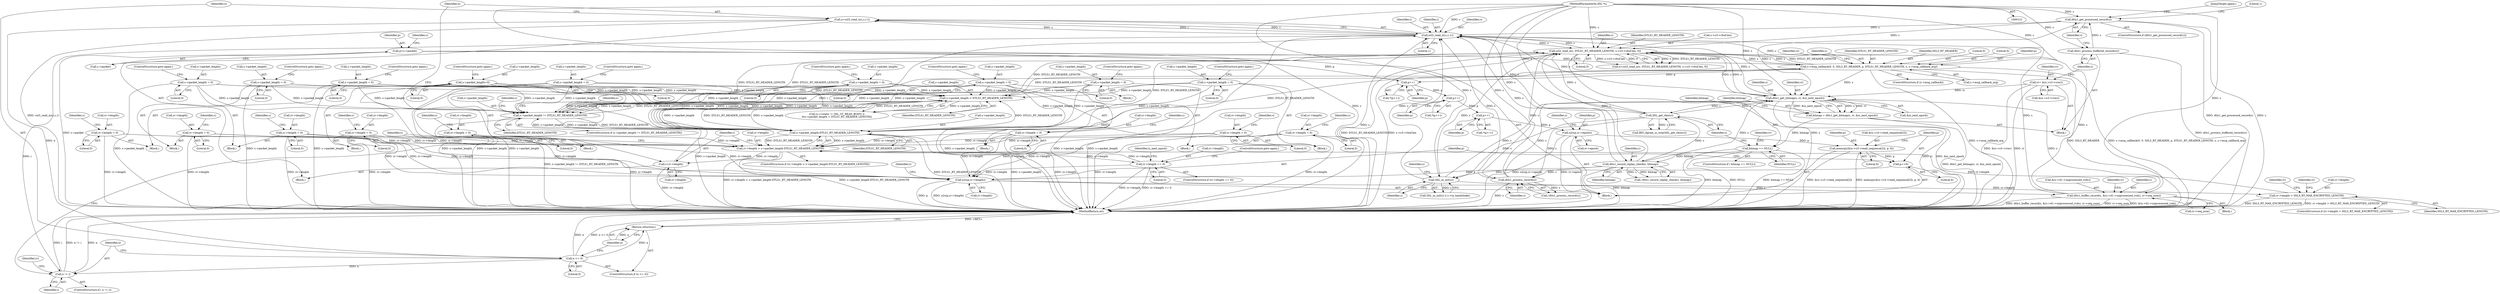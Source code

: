 digraph "0_openssl_feba02f3919495e1b960c33ba849e10e77d0785d@API" {
"1000359" [label="(Call,n=ssl3_read_n(s,i,i,1))"];
"1000361" [label="(Call,ssl3_read_n(s,i,i,1))"];
"1000221" [label="(Call,s->msg_callback(0, 0, SSL3_RT_HEADER, p, DTLS1_RT_HEADER_LENGTH, s, s->msg_callback_arg))"];
"1000212" [label="(Call,p=s->packet)"];
"1000195" [label="(Call,s->packet_length != DTLS1_RT_HEADER_LENGTH)"];
"1000382" [label="(Call,s->packet_length = 0)"];
"1000410" [label="(Call,s->packet_length = 0)"];
"1000514" [label="(Call,s->packet_length = 0)"];
"1000498" [label="(Call,s->packet_length = 0)"];
"1000169" [label="(Call,s->packet_length < DTLS1_RT_HEADER_LENGTH)"];
"1000319" [label="(Call,s->packet_length = 0)"];
"1000201" [label="(Call,s->packet_length = 0)"];
"1000297" [label="(Call,s->packet_length = 0)"];
"1000348" [label="(Call,s->packet_length-DTLS1_RT_HEADER_LENGTH)"];
"1000451" [label="(Call,s->packet_length=0)"];
"1000337" [label="(Call,s->packet_length = 0)"];
"1000177" [label="(Call,ssl3_read_n(s, DTLS1_RT_HEADER_LENGTH, s->s3->rbuf.len, 0))"];
"1000442" [label="(Call,dtls1_record_replay_check(s, bitmap))"];
"1000419" [label="(Call,SSL_get_rbio(s))"];
"1000395" [label="(Call,dtls1_get_bitmap(s, rr, &is_next_epoch))"];
"1000506" [label="(Call,dtls1_process_record(s))"];
"1000132" [label="(MethodParameterIn,SSL *s)"];
"1000482" [label="(Call,dtls1_buffer_record(s, &(s->d1->unprocessed_rcds), rr->seq_num))"];
"1000470" [label="(Call,SSL_in_init(s))"];
"1000157" [label="(Call,dtls1_get_processed_record(s))"];
"1000154" [label="(Call,dtls1_process_buffered_records(s))"];
"1000146" [label="(Call,rr= &(s->s3->rrec))"];
"1000401" [label="(Call,bitmap == NULL)"];
"1000393" [label="(Call,bitmap = dtls1_get_bitmap(s, rr, &is_next_epoch))"];
"1000354" [label="(Call,i=rr->length)"];
"1000344" [label="(Call,rr->length > s->packet_length-DTLS1_RT_HEADER_LENGTH)"];
"1000332" [label="(Call,rr->length = 0)"];
"1000493" [label="(Call,rr->length = 0)"];
"1000292" [label="(Call,rr->length = 0)"];
"1000446" [label="(Call,rr->length = 0)"];
"1000377" [label="(Call,rr->length = 0)"];
"1000405" [label="(Call,rr->length = 0)"];
"1000458" [label="(Call,rr->length == 0)"];
"1000314" [label="(Call,rr->length = 0)"];
"1000326" [label="(Call,rr->length > SSL3_RT_MAX_ENCRYPTED_LENGTH)"];
"1000274" [label="(Call,n2s(p,rr->length))"];
"1000271" [label="(Call,p+=6)"];
"1000260" [label="(Call,memcpy(&(s->s3->read_sequence[2]), p, 6))"];
"1000255" [label="(Call,n2s(p,rr->epoch))"];
"1000246" [label="(Call,p++)"];
"1000241" [label="(Call,p++)"];
"1000236" [label="(Call,p++)"];
"1000509" [label="(Call,rr->length = 0)"];
"1000367" [label="(Call,n <= 0)"];
"1000370" [label="(Return,return(n);)"];
"1000373" [label="(Call,n != i)"];
"1000292" [label="(Call,rr->length = 0)"];
"1000509" [label="(Call,rr->length = 0)"];
"1000242" [label="(Identifier,p)"];
"1000326" [label="(Call,rr->length > SSL3_RT_MAX_ENCRYPTED_LENGTH)"];
"1000445" [label="(Block,)"];
"1000349" [label="(Call,s->packet_length)"];
"1000315" [label="(Call,rr->length)"];
"1000462" [label="(Literal,0)"];
"1000362" [label="(Identifier,s)"];
"1000314" [label="(Call,rr->length = 0)"];
"1000257" [label="(Call,rr->epoch)"];
"1000273" [label="(Literal,6)"];
"1000522" [label="(MethodReturn,int)"];
"1000212" [label="(Call,p=s->packet)"];
"1000386" [label="(Literal,0)"];
"1000270" [label="(Literal,6)"];
"1000373" [label="(Call,n != i)"];
"1000381" [label="(Literal,0)"];
"1000301" [label="(Literal,0)"];
"1000498" [label="(Call,s->packet_length = 0)"];
"1000213" [label="(Identifier,p)"];
"1000505" [label="(Call,!dtls1_process_record(s))"];
"1000219" [label="(Identifier,s)"];
"1000156" [label="(ControlStructure,if (dtls1_get_processed_record(s)))"];
"1000271" [label="(Call,p+=6)"];
"1000494" [label="(Call,rr->length)"];
"1000390" [label="(Identifier,s)"];
"1000346" [label="(Identifier,rr)"];
"1000404" [label="(Block,)"];
"1000441" [label="(Call,!dtls1_record_replay_check(s, bitmap))"];
"1000146" [label="(Call,rr= &(s->s3->rrec))"];
"1000217" [label="(ControlStructure,if (s->msg_callback))"];
"1000410" [label="(Call,s->packet_length = 0)"];
"1000178" [label="(Identifier,s)"];
"1000402" [label="(Identifier,bitmap)"];
"1000240" [label="(Call,*(p++))"];
"1000344" [label="(Call,rr->length > s->packet_length-DTLS1_RT_HEADER_LENGTH)"];
"1000265" [label="(Identifier,s)"];
"1000470" [label="(Call,SSL_in_init(s))"];
"1000514" [label="(Call,s->packet_length = 0)"];
"1000228" [label="(Call,s->msg_callback_arg)"];
"1000275" [label="(Identifier,p)"];
"1000233" [label="(Identifier,rr)"];
"1000241" [label="(Call,p++)"];
"1000195" [label="(Call,s->packet_length != DTLS1_RT_HEADER_LENGTH)"];
"1000154" [label="(Call,dtls1_process_buffered_records(s))"];
"1000179" [label="(Identifier,DTLS1_RT_HEADER_LENGTH)"];
"1000463" [label="(ControlStructure,goto again;)"];
"1000510" [label="(Call,rr->length)"];
"1000132" [label="(MethodParameterIn,SSL *s)"];
"1000170" [label="(Call,s->packet_length)"];
"1000313" [label="(Block,)"];
"1000447" [label="(Call,rr->length)"];
"1000209" [label="(Identifier,s)"];
"1000356" [label="(Call,rr->length)"];
"1000395" [label="(Call,dtls1_get_bitmap(s, rr, &is_next_epoch))"];
"1000484" [label="(Call,&(s->d1->unprocessed_rcds))"];
"1000379" [label="(Identifier,rr)"];
"1000352" [label="(Identifier,DTLS1_RT_HEADER_LENGTH)"];
"1000236" [label="(Call,p++)"];
"1000456" [label="(ControlStructure,goto again;)"];
"1000227" [label="(Identifier,s)"];
"1000325" [label="(ControlStructure,if (rr->length > SSL3_RT_MAX_ENCRYPTED_LENGTH))"];
"1000503" [label="(ControlStructure,goto again;)"];
"1000321" [label="(Identifier,s)"];
"1000319" [label="(Call,s->packet_length = 0)"];
"1000247" [label="(Identifier,p)"];
"1000495" [label="(Identifier,rr)"];
"1000401" [label="(Call,bitmap == NULL)"];
"1000473" [label="(Identifier,s)"];
"1000334" [label="(Identifier,rr)"];
"1000177" [label="(Call,ssl3_read_n(s, DTLS1_RT_HEADER_LENGTH, s->s3->rbuf.len, 0))"];
"1000367" [label="(Call,n <= 0)"];
"1000446" [label="(Call,rr->length = 0)"];
"1000297" [label="(Call,s->packet_length = 0)"];
"1000291" [label="(Block,)"];
"1000331" [label="(Block,)"];
"1000398" [label="(Call,&is_next_epoch)"];
"1000256" [label="(Identifier,p)"];
"1000483" [label="(Identifier,s)"];
"1000513" [label="(Literal,0)"];
"1000371" [label="(Identifier,n)"];
"1000205" [label="(Literal,0)"];
"1000206" [label="(ControlStructure,goto again;)"];
"1000458" [label="(Call,rr->length == 0)"];
"1000414" [label="(Literal,0)"];
"1000323" [label="(Literal,0)"];
"1000443" [label="(Identifier,s)"];
"1000453" [label="(Identifier,s)"];
"1000161" [label="(JumpTarget,again:)"];
"1000406" [label="(Call,rr->length)"];
"1000457" [label="(ControlStructure,if (rr->length == 0))"];
"1000160" [label="(Literal,1)"];
"1000169" [label="(Call,s->packet_length < DTLS1_RT_HEADER_LENGTH)"];
"1000200" [label="(Block,)"];
"1000452" [label="(Call,s->packet_length)"];
"1000245" [label="(Call,*(p++))"];
"1000375" [label="(Identifier,i)"];
"1000341" [label="(Literal,0)"];
"1000451" [label="(Call,s->packet_length=0)"];
"1000407" [label="(Identifier,rr)"];
"1000400" [label="(ControlStructure,if ( bitmap == NULL))"];
"1000383" [label="(Call,s->packet_length)"];
"1000272" [label="(Identifier,p)"];
"1000365" [label="(Literal,1)"];
"1000226" [label="(Identifier,DTLS1_RT_HEADER_LENGTH)"];
"1000343" [label="(ControlStructure,if (rr->length > s->packet_length-DTLS1_RT_HEADER_LENGTH))"];
"1000260" [label="(Call,memcpy(&(s->s3->read_sequence[2]), p, 6))"];
"1000361" [label="(Call,ssl3_read_n(s,i,i,1))"];
"1000405" [label="(Call,rr->length = 0)"];
"1000378" [label="(Call,rr->length)"];
"1000318" [label="(Literal,0)"];
"1000296" [label="(Literal,0)"];
"1000444" [label="(Identifier,bitmap)"];
"1000348" [label="(Call,s->packet_length-DTLS1_RT_HEADER_LENGTH)"];
"1000482" [label="(Call,dtls1_buffer_record(s, &(s->d1->unprocessed_rcds), rr->seq_num))"];
"1000387" [label="(ControlStructure,goto again;)"];
"1000175" [label="(Call,n=ssl3_read_n(s, DTLS1_RT_HEADER_LENGTH, s->s3->rbuf.len, 0))"];
"1000497" [label="(Literal,0)"];
"1000370" [label="(Return,return(n);)"];
"1000224" [label="(Identifier,SSL3_RT_HEADER)"];
"1000330" [label="(Identifier,SSL3_RT_MAX_ENCRYPTED_LENGTH)"];
"1000490" [label="(Call,rr->seq_num)"];
"1000345" [label="(Call,rr->length)"];
"1000360" [label="(Identifier,n)"];
"1000372" [label="(ControlStructure,if ( n != i))"];
"1000222" [label="(Literal,0)"];
"1000157" [label="(Call,dtls1_get_processed_record(s))"];
"1000155" [label="(Identifier,s)"];
"1000359" [label="(Call,n=ssl3_read_n(s,i,i,1))"];
"1000337" [label="(Call,s->packet_length = 0)"];
"1000465" [label="(Identifier,is_next_epoch)"];
"1000148" [label="(Call,&(s->s3->rrec))"];
"1000147" [label="(Identifier,rr)"];
"1000354" [label="(Call,i=rr->length)"];
"1000320" [label="(Call,s->packet_length)"];
"1000376" [label="(Block,)"];
"1000393" [label="(Call,bitmap = dtls1_get_bitmap(s, rr, &is_next_epoch))"];
"1000299" [label="(Identifier,s)"];
"1000409" [label="(Literal,0)"];
"1000133" [label="(Block,)"];
"1000282" [label="(Identifier,s)"];
"1000269" [label="(Identifier,p)"];
"1000338" [label="(Call,s->packet_length)"];
"1000507" [label="(Identifier,s)"];
"1000368" [label="(Identifier,n)"];
"1000274" [label="(Call,n2s(p,rr->length))"];
"1000174" [label="(Block,)"];
"1000420" [label="(Identifier,s)"];
"1000516" [label="(Identifier,s)"];
"1000276" [label="(Call,rr->length)"];
"1000336" [label="(Literal,0)"];
"1000394" [label="(Identifier,bitmap)"];
"1000158" [label="(Identifier,s)"];
"1000403" [label="(Identifier,NULL)"];
"1000384" [label="(Identifier,s)"];
"1000342" [label="(ControlStructure,goto again;)"];
"1000519" [label="(ControlStructure,goto again;)"];
"1000515" [label="(Call,s->packet_length)"];
"1000324" [label="(ControlStructure,goto again;)"];
"1000364" [label="(Identifier,i)"];
"1000369" [label="(Literal,0)"];
"1000481" [label="(Block,)"];
"1000327" [label="(Call,rr->length)"];
"1000382" [label="(Call,s->packet_length = 0)"];
"1000196" [label="(Call,s->packet_length)"];
"1000355" [label="(Identifier,i)"];
"1000374" [label="(Identifier,n)"];
"1000500" [label="(Identifier,s)"];
"1000221" [label="(Call,s->msg_callback(0, 0, SSL3_RT_HEADER, p, DTLS1_RT_HEADER_LENGTH, s, s->msg_callback_arg))"];
"1000246" [label="(Call,p++)"];
"1000411" [label="(Call,s->packet_length)"];
"1000223" [label="(Literal,0)"];
"1000194" [label="(ControlStructure,if (s->packet_length != DTLS1_RT_HEADER_LENGTH))"];
"1000332" [label="(Call,rr->length = 0)"];
"1000180" [label="(Call,s->s3->rbuf.len)"];
"1000225" [label="(Identifier,p)"];
"1000518" [label="(Literal,0)"];
"1000502" [label="(Literal,0)"];
"1000499" [label="(Call,s->packet_length)"];
"1000466" [label="(Block,)"];
"1000471" [label="(Identifier,s)"];
"1000353" [label="(Block,)"];
"1000418" [label="(Call,BIO_dgram_is_sctp(SSL_get_rbio(s)))"];
"1000214" [label="(Call,s->packet)"];
"1000203" [label="(Identifier,s)"];
"1000298" [label="(Call,s->packet_length)"];
"1000419" [label="(Call,SSL_get_rbio(s))"];
"1000396" [label="(Identifier,s)"];
"1000237" [label="(Identifier,p)"];
"1000508" [label="(Block,)"];
"1000187" [label="(Literal,0)"];
"1000506" [label="(Call,dtls1_process_record(s))"];
"1000377" [label="(Call,rr->length = 0)"];
"1000293" [label="(Call,rr->length)"];
"1000255" [label="(Call,n2s(p,rr->epoch))"];
"1000163" [label="(Call,(s->rstate != SSL_ST_READ_BODY) ||\n\t\t(s->packet_length < DTLS1_RT_HEADER_LENGTH))"];
"1000235" [label="(Call,*(p++))"];
"1000397" [label="(Identifier,rr)"];
"1000202" [label="(Call,s->packet_length)"];
"1000493" [label="(Call,rr->length = 0)"];
"1000201" [label="(Call,s->packet_length = 0)"];
"1000450" [label="(Literal,0)"];
"1000412" [label="(Identifier,s)"];
"1000469" [label="(Call,SSL_in_init(s) || s->in_handshake)"];
"1000455" [label="(Literal,0)"];
"1000173" [label="(Identifier,DTLS1_RT_HEADER_LENGTH)"];
"1000333" [label="(Call,rr->length)"];
"1000261" [label="(Call,&(s->s3->read_sequence[2]))"];
"1000339" [label="(Identifier,s)"];
"1000415" [label="(ControlStructure,goto again;)"];
"1000459" [label="(Call,rr->length)"];
"1000442" [label="(Call,dtls1_record_replay_check(s, bitmap))"];
"1000199" [label="(Identifier,DTLS1_RT_HEADER_LENGTH)"];
"1000363" [label="(Identifier,i)"];
"1000302" [label="(ControlStructure,goto again;)"];
"1000366" [label="(ControlStructure,if (n <= 0))"];
"1000359" -> "1000353"  [label="AST: "];
"1000359" -> "1000361"  [label="CFG: "];
"1000360" -> "1000359"  [label="AST: "];
"1000361" -> "1000359"  [label="AST: "];
"1000368" -> "1000359"  [label="CFG: "];
"1000359" -> "1000522"  [label="DDG: ssl3_read_n(s,i,i,1)"];
"1000361" -> "1000359"  [label="DDG: s"];
"1000361" -> "1000359"  [label="DDG: i"];
"1000361" -> "1000359"  [label="DDG: 1"];
"1000359" -> "1000367"  [label="DDG: n"];
"1000361" -> "1000365"  [label="CFG: "];
"1000362" -> "1000361"  [label="AST: "];
"1000363" -> "1000361"  [label="AST: "];
"1000364" -> "1000361"  [label="AST: "];
"1000365" -> "1000361"  [label="AST: "];
"1000361" -> "1000522"  [label="DDG: i"];
"1000361" -> "1000522"  [label="DDG: s"];
"1000361" -> "1000177"  [label="DDG: s"];
"1000221" -> "1000361"  [label="DDG: s"];
"1000442" -> "1000361"  [label="DDG: s"];
"1000506" -> "1000361"  [label="DDG: s"];
"1000482" -> "1000361"  [label="DDG: s"];
"1000470" -> "1000361"  [label="DDG: s"];
"1000395" -> "1000361"  [label="DDG: s"];
"1000177" -> "1000361"  [label="DDG: s"];
"1000419" -> "1000361"  [label="DDG: s"];
"1000157" -> "1000361"  [label="DDG: s"];
"1000132" -> "1000361"  [label="DDG: s"];
"1000354" -> "1000361"  [label="DDG: i"];
"1000361" -> "1000373"  [label="DDG: i"];
"1000361" -> "1000395"  [label="DDG: s"];
"1000221" -> "1000217"  [label="AST: "];
"1000221" -> "1000228"  [label="CFG: "];
"1000222" -> "1000221"  [label="AST: "];
"1000223" -> "1000221"  [label="AST: "];
"1000224" -> "1000221"  [label="AST: "];
"1000225" -> "1000221"  [label="AST: "];
"1000226" -> "1000221"  [label="AST: "];
"1000227" -> "1000221"  [label="AST: "];
"1000228" -> "1000221"  [label="AST: "];
"1000233" -> "1000221"  [label="CFG: "];
"1000221" -> "1000522"  [label="DDG: s->msg_callback(0, 0, SSL3_RT_HEADER, p, DTLS1_RT_HEADER_LENGTH, s, s->msg_callback_arg)"];
"1000221" -> "1000522"  [label="DDG: s->msg_callback_arg"];
"1000221" -> "1000522"  [label="DDG: SSL3_RT_HEADER"];
"1000221" -> "1000169"  [label="DDG: DTLS1_RT_HEADER_LENGTH"];
"1000221" -> "1000177"  [label="DDG: s"];
"1000221" -> "1000177"  [label="DDG: DTLS1_RT_HEADER_LENGTH"];
"1000212" -> "1000221"  [label="DDG: p"];
"1000195" -> "1000221"  [label="DDG: DTLS1_RT_HEADER_LENGTH"];
"1000177" -> "1000221"  [label="DDG: s"];
"1000132" -> "1000221"  [label="DDG: s"];
"1000221" -> "1000236"  [label="DDG: p"];
"1000221" -> "1000348"  [label="DDG: DTLS1_RT_HEADER_LENGTH"];
"1000221" -> "1000395"  [label="DDG: s"];
"1000212" -> "1000174"  [label="AST: "];
"1000212" -> "1000214"  [label="CFG: "];
"1000213" -> "1000212"  [label="AST: "];
"1000214" -> "1000212"  [label="AST: "];
"1000219" -> "1000212"  [label="CFG: "];
"1000212" -> "1000522"  [label="DDG: s->packet"];
"1000212" -> "1000236"  [label="DDG: p"];
"1000195" -> "1000194"  [label="AST: "];
"1000195" -> "1000199"  [label="CFG: "];
"1000196" -> "1000195"  [label="AST: "];
"1000199" -> "1000195"  [label="AST: "];
"1000203" -> "1000195"  [label="CFG: "];
"1000209" -> "1000195"  [label="CFG: "];
"1000195" -> "1000522"  [label="DDG: s->packet_length != DTLS1_RT_HEADER_LENGTH"];
"1000195" -> "1000169"  [label="DDG: DTLS1_RT_HEADER_LENGTH"];
"1000195" -> "1000177"  [label="DDG: DTLS1_RT_HEADER_LENGTH"];
"1000382" -> "1000195"  [label="DDG: s->packet_length"];
"1000410" -> "1000195"  [label="DDG: s->packet_length"];
"1000514" -> "1000195"  [label="DDG: s->packet_length"];
"1000498" -> "1000195"  [label="DDG: s->packet_length"];
"1000169" -> "1000195"  [label="DDG: s->packet_length"];
"1000319" -> "1000195"  [label="DDG: s->packet_length"];
"1000201" -> "1000195"  [label="DDG: s->packet_length"];
"1000297" -> "1000195"  [label="DDG: s->packet_length"];
"1000348" -> "1000195"  [label="DDG: s->packet_length"];
"1000451" -> "1000195"  [label="DDG: s->packet_length"];
"1000337" -> "1000195"  [label="DDG: s->packet_length"];
"1000177" -> "1000195"  [label="DDG: DTLS1_RT_HEADER_LENGTH"];
"1000195" -> "1000348"  [label="DDG: s->packet_length"];
"1000195" -> "1000348"  [label="DDG: DTLS1_RT_HEADER_LENGTH"];
"1000382" -> "1000376"  [label="AST: "];
"1000382" -> "1000386"  [label="CFG: "];
"1000383" -> "1000382"  [label="AST: "];
"1000386" -> "1000382"  [label="AST: "];
"1000387" -> "1000382"  [label="CFG: "];
"1000382" -> "1000522"  [label="DDG: s->packet_length"];
"1000382" -> "1000169"  [label="DDG: s->packet_length"];
"1000382" -> "1000348"  [label="DDG: s->packet_length"];
"1000410" -> "1000404"  [label="AST: "];
"1000410" -> "1000414"  [label="CFG: "];
"1000411" -> "1000410"  [label="AST: "];
"1000414" -> "1000410"  [label="AST: "];
"1000415" -> "1000410"  [label="CFG: "];
"1000410" -> "1000522"  [label="DDG: s->packet_length"];
"1000410" -> "1000169"  [label="DDG: s->packet_length"];
"1000410" -> "1000348"  [label="DDG: s->packet_length"];
"1000514" -> "1000508"  [label="AST: "];
"1000514" -> "1000518"  [label="CFG: "];
"1000515" -> "1000514"  [label="AST: "];
"1000518" -> "1000514"  [label="AST: "];
"1000519" -> "1000514"  [label="CFG: "];
"1000514" -> "1000522"  [label="DDG: s->packet_length"];
"1000514" -> "1000169"  [label="DDG: s->packet_length"];
"1000514" -> "1000348"  [label="DDG: s->packet_length"];
"1000498" -> "1000466"  [label="AST: "];
"1000498" -> "1000502"  [label="CFG: "];
"1000499" -> "1000498"  [label="AST: "];
"1000502" -> "1000498"  [label="AST: "];
"1000503" -> "1000498"  [label="CFG: "];
"1000498" -> "1000522"  [label="DDG: s->packet_length"];
"1000498" -> "1000169"  [label="DDG: s->packet_length"];
"1000498" -> "1000348"  [label="DDG: s->packet_length"];
"1000169" -> "1000163"  [label="AST: "];
"1000169" -> "1000173"  [label="CFG: "];
"1000170" -> "1000169"  [label="AST: "];
"1000173" -> "1000169"  [label="AST: "];
"1000163" -> "1000169"  [label="CFG: "];
"1000169" -> "1000522"  [label="DDG: s->packet_length"];
"1000169" -> "1000163"  [label="DDG: s->packet_length"];
"1000169" -> "1000163"  [label="DDG: DTLS1_RT_HEADER_LENGTH"];
"1000319" -> "1000169"  [label="DDG: s->packet_length"];
"1000201" -> "1000169"  [label="DDG: s->packet_length"];
"1000297" -> "1000169"  [label="DDG: s->packet_length"];
"1000348" -> "1000169"  [label="DDG: s->packet_length"];
"1000348" -> "1000169"  [label="DDG: DTLS1_RT_HEADER_LENGTH"];
"1000451" -> "1000169"  [label="DDG: s->packet_length"];
"1000337" -> "1000169"  [label="DDG: s->packet_length"];
"1000169" -> "1000177"  [label="DDG: DTLS1_RT_HEADER_LENGTH"];
"1000169" -> "1000348"  [label="DDG: s->packet_length"];
"1000169" -> "1000348"  [label="DDG: DTLS1_RT_HEADER_LENGTH"];
"1000319" -> "1000313"  [label="AST: "];
"1000319" -> "1000323"  [label="CFG: "];
"1000320" -> "1000319"  [label="AST: "];
"1000323" -> "1000319"  [label="AST: "];
"1000324" -> "1000319"  [label="CFG: "];
"1000319" -> "1000522"  [label="DDG: s->packet_length"];
"1000319" -> "1000348"  [label="DDG: s->packet_length"];
"1000201" -> "1000200"  [label="AST: "];
"1000201" -> "1000205"  [label="CFG: "];
"1000202" -> "1000201"  [label="AST: "];
"1000205" -> "1000201"  [label="AST: "];
"1000206" -> "1000201"  [label="CFG: "];
"1000201" -> "1000522"  [label="DDG: s->packet_length"];
"1000201" -> "1000348"  [label="DDG: s->packet_length"];
"1000297" -> "1000291"  [label="AST: "];
"1000297" -> "1000301"  [label="CFG: "];
"1000298" -> "1000297"  [label="AST: "];
"1000301" -> "1000297"  [label="AST: "];
"1000302" -> "1000297"  [label="CFG: "];
"1000297" -> "1000522"  [label="DDG: s->packet_length"];
"1000297" -> "1000348"  [label="DDG: s->packet_length"];
"1000348" -> "1000344"  [label="AST: "];
"1000348" -> "1000352"  [label="CFG: "];
"1000349" -> "1000348"  [label="AST: "];
"1000352" -> "1000348"  [label="AST: "];
"1000344" -> "1000348"  [label="CFG: "];
"1000348" -> "1000522"  [label="DDG: s->packet_length"];
"1000348" -> "1000522"  [label="DDG: DTLS1_RT_HEADER_LENGTH"];
"1000348" -> "1000177"  [label="DDG: DTLS1_RT_HEADER_LENGTH"];
"1000348" -> "1000344"  [label="DDG: s->packet_length"];
"1000348" -> "1000344"  [label="DDG: DTLS1_RT_HEADER_LENGTH"];
"1000451" -> "1000348"  [label="DDG: s->packet_length"];
"1000337" -> "1000348"  [label="DDG: s->packet_length"];
"1000451" -> "1000445"  [label="AST: "];
"1000451" -> "1000455"  [label="CFG: "];
"1000452" -> "1000451"  [label="AST: "];
"1000455" -> "1000451"  [label="AST: "];
"1000456" -> "1000451"  [label="CFG: "];
"1000451" -> "1000522"  [label="DDG: s->packet_length"];
"1000337" -> "1000331"  [label="AST: "];
"1000337" -> "1000341"  [label="CFG: "];
"1000338" -> "1000337"  [label="AST: "];
"1000341" -> "1000337"  [label="AST: "];
"1000342" -> "1000337"  [label="CFG: "];
"1000337" -> "1000522"  [label="DDG: s->packet_length"];
"1000177" -> "1000175"  [label="AST: "];
"1000177" -> "1000187"  [label="CFG: "];
"1000178" -> "1000177"  [label="AST: "];
"1000179" -> "1000177"  [label="AST: "];
"1000180" -> "1000177"  [label="AST: "];
"1000187" -> "1000177"  [label="AST: "];
"1000175" -> "1000177"  [label="CFG: "];
"1000177" -> "1000522"  [label="DDG: s"];
"1000177" -> "1000522"  [label="DDG: DTLS1_RT_HEADER_LENGTH"];
"1000177" -> "1000522"  [label="DDG: s->s3->rbuf.len"];
"1000177" -> "1000175"  [label="DDG: s"];
"1000177" -> "1000175"  [label="DDG: DTLS1_RT_HEADER_LENGTH"];
"1000177" -> "1000175"  [label="DDG: s->s3->rbuf.len"];
"1000177" -> "1000175"  [label="DDG: 0"];
"1000442" -> "1000177"  [label="DDG: s"];
"1000506" -> "1000177"  [label="DDG: s"];
"1000482" -> "1000177"  [label="DDG: s"];
"1000470" -> "1000177"  [label="DDG: s"];
"1000395" -> "1000177"  [label="DDG: s"];
"1000419" -> "1000177"  [label="DDG: s"];
"1000157" -> "1000177"  [label="DDG: s"];
"1000132" -> "1000177"  [label="DDG: s"];
"1000177" -> "1000395"  [label="DDG: s"];
"1000442" -> "1000441"  [label="AST: "];
"1000442" -> "1000444"  [label="CFG: "];
"1000443" -> "1000442"  [label="AST: "];
"1000444" -> "1000442"  [label="AST: "];
"1000441" -> "1000442"  [label="CFG: "];
"1000442" -> "1000522"  [label="DDG: bitmap"];
"1000442" -> "1000395"  [label="DDG: s"];
"1000442" -> "1000441"  [label="DDG: s"];
"1000442" -> "1000441"  [label="DDG: bitmap"];
"1000419" -> "1000442"  [label="DDG: s"];
"1000132" -> "1000442"  [label="DDG: s"];
"1000401" -> "1000442"  [label="DDG: bitmap"];
"1000442" -> "1000470"  [label="DDG: s"];
"1000442" -> "1000506"  [label="DDG: s"];
"1000419" -> "1000418"  [label="AST: "];
"1000419" -> "1000420"  [label="CFG: "];
"1000420" -> "1000419"  [label="AST: "];
"1000418" -> "1000419"  [label="CFG: "];
"1000419" -> "1000395"  [label="DDG: s"];
"1000419" -> "1000418"  [label="DDG: s"];
"1000395" -> "1000419"  [label="DDG: s"];
"1000132" -> "1000419"  [label="DDG: s"];
"1000419" -> "1000470"  [label="DDG: s"];
"1000419" -> "1000506"  [label="DDG: s"];
"1000395" -> "1000393"  [label="AST: "];
"1000395" -> "1000398"  [label="CFG: "];
"1000396" -> "1000395"  [label="AST: "];
"1000397" -> "1000395"  [label="AST: "];
"1000398" -> "1000395"  [label="AST: "];
"1000393" -> "1000395"  [label="CFG: "];
"1000395" -> "1000522"  [label="DDG: rr"];
"1000395" -> "1000522"  [label="DDG: &is_next_epoch"];
"1000395" -> "1000393"  [label="DDG: s"];
"1000395" -> "1000393"  [label="DDG: rr"];
"1000395" -> "1000393"  [label="DDG: &is_next_epoch"];
"1000506" -> "1000395"  [label="DDG: s"];
"1000482" -> "1000395"  [label="DDG: s"];
"1000470" -> "1000395"  [label="DDG: s"];
"1000157" -> "1000395"  [label="DDG: s"];
"1000132" -> "1000395"  [label="DDG: s"];
"1000146" -> "1000395"  [label="DDG: rr"];
"1000506" -> "1000505"  [label="AST: "];
"1000506" -> "1000507"  [label="CFG: "];
"1000507" -> "1000506"  [label="AST: "];
"1000505" -> "1000506"  [label="CFG: "];
"1000506" -> "1000522"  [label="DDG: s"];
"1000506" -> "1000505"  [label="DDG: s"];
"1000132" -> "1000506"  [label="DDG: s"];
"1000132" -> "1000131"  [label="AST: "];
"1000132" -> "1000522"  [label="DDG: s"];
"1000132" -> "1000154"  [label="DDG: s"];
"1000132" -> "1000157"  [label="DDG: s"];
"1000132" -> "1000470"  [label="DDG: s"];
"1000132" -> "1000482"  [label="DDG: s"];
"1000482" -> "1000481"  [label="AST: "];
"1000482" -> "1000490"  [label="CFG: "];
"1000483" -> "1000482"  [label="AST: "];
"1000484" -> "1000482"  [label="AST: "];
"1000490" -> "1000482"  [label="AST: "];
"1000495" -> "1000482"  [label="CFG: "];
"1000482" -> "1000522"  [label="DDG: rr->seq_num"];
"1000482" -> "1000522"  [label="DDG: &(s->d1->unprocessed_rcds)"];
"1000482" -> "1000522"  [label="DDG: dtls1_buffer_record(s, &(s->d1->unprocessed_rcds), rr->seq_num)"];
"1000470" -> "1000482"  [label="DDG: s"];
"1000470" -> "1000469"  [label="AST: "];
"1000470" -> "1000471"  [label="CFG: "];
"1000471" -> "1000470"  [label="AST: "];
"1000473" -> "1000470"  [label="CFG: "];
"1000469" -> "1000470"  [label="CFG: "];
"1000470" -> "1000469"  [label="DDG: s"];
"1000157" -> "1000156"  [label="AST: "];
"1000157" -> "1000158"  [label="CFG: "];
"1000158" -> "1000157"  [label="AST: "];
"1000160" -> "1000157"  [label="CFG: "];
"1000161" -> "1000157"  [label="CFG: "];
"1000157" -> "1000522"  [label="DDG: dtls1_get_processed_record(s)"];
"1000157" -> "1000522"  [label="DDG: s"];
"1000154" -> "1000157"  [label="DDG: s"];
"1000154" -> "1000133"  [label="AST: "];
"1000154" -> "1000155"  [label="CFG: "];
"1000155" -> "1000154"  [label="AST: "];
"1000158" -> "1000154"  [label="CFG: "];
"1000154" -> "1000522"  [label="DDG: dtls1_process_buffered_records(s)"];
"1000146" -> "1000133"  [label="AST: "];
"1000146" -> "1000148"  [label="CFG: "];
"1000147" -> "1000146"  [label="AST: "];
"1000148" -> "1000146"  [label="AST: "];
"1000155" -> "1000146"  [label="CFG: "];
"1000146" -> "1000522"  [label="DDG: &(s->s3->rrec)"];
"1000146" -> "1000522"  [label="DDG: rr"];
"1000401" -> "1000400"  [label="AST: "];
"1000401" -> "1000403"  [label="CFG: "];
"1000402" -> "1000401"  [label="AST: "];
"1000403" -> "1000401"  [label="AST: "];
"1000407" -> "1000401"  [label="CFG: "];
"1000420" -> "1000401"  [label="CFG: "];
"1000401" -> "1000522"  [label="DDG: bitmap == NULL"];
"1000401" -> "1000522"  [label="DDG: bitmap"];
"1000401" -> "1000522"  [label="DDG: NULL"];
"1000393" -> "1000401"  [label="DDG: bitmap"];
"1000393" -> "1000133"  [label="AST: "];
"1000394" -> "1000393"  [label="AST: "];
"1000402" -> "1000393"  [label="CFG: "];
"1000393" -> "1000522"  [label="DDG: dtls1_get_bitmap(s, rr, &is_next_epoch)"];
"1000354" -> "1000353"  [label="AST: "];
"1000354" -> "1000356"  [label="CFG: "];
"1000355" -> "1000354"  [label="AST: "];
"1000356" -> "1000354"  [label="AST: "];
"1000360" -> "1000354"  [label="CFG: "];
"1000354" -> "1000522"  [label="DDG: rr->length"];
"1000344" -> "1000354"  [label="DDG: rr->length"];
"1000344" -> "1000343"  [label="AST: "];
"1000345" -> "1000344"  [label="AST: "];
"1000355" -> "1000344"  [label="CFG: "];
"1000390" -> "1000344"  [label="CFG: "];
"1000344" -> "1000522"  [label="DDG: rr->length > s->packet_length-DTLS1_RT_HEADER_LENGTH"];
"1000344" -> "1000522"  [label="DDG: s->packet_length-DTLS1_RT_HEADER_LENGTH"];
"1000332" -> "1000344"  [label="DDG: rr->length"];
"1000493" -> "1000344"  [label="DDG: rr->length"];
"1000292" -> "1000344"  [label="DDG: rr->length"];
"1000446" -> "1000344"  [label="DDG: rr->length"];
"1000377" -> "1000344"  [label="DDG: rr->length"];
"1000405" -> "1000344"  [label="DDG: rr->length"];
"1000458" -> "1000344"  [label="DDG: rr->length"];
"1000314" -> "1000344"  [label="DDG: rr->length"];
"1000326" -> "1000344"  [label="DDG: rr->length"];
"1000509" -> "1000344"  [label="DDG: rr->length"];
"1000344" -> "1000458"  [label="DDG: rr->length"];
"1000332" -> "1000331"  [label="AST: "];
"1000332" -> "1000336"  [label="CFG: "];
"1000333" -> "1000332"  [label="AST: "];
"1000336" -> "1000332"  [label="AST: "];
"1000339" -> "1000332"  [label="CFG: "];
"1000332" -> "1000522"  [label="DDG: rr->length"];
"1000332" -> "1000274"  [label="DDG: rr->length"];
"1000493" -> "1000466"  [label="AST: "];
"1000493" -> "1000497"  [label="CFG: "];
"1000494" -> "1000493"  [label="AST: "];
"1000497" -> "1000493"  [label="AST: "];
"1000500" -> "1000493"  [label="CFG: "];
"1000493" -> "1000522"  [label="DDG: rr->length"];
"1000493" -> "1000274"  [label="DDG: rr->length"];
"1000292" -> "1000291"  [label="AST: "];
"1000292" -> "1000296"  [label="CFG: "];
"1000293" -> "1000292"  [label="AST: "];
"1000296" -> "1000292"  [label="AST: "];
"1000299" -> "1000292"  [label="CFG: "];
"1000292" -> "1000522"  [label="DDG: rr->length"];
"1000292" -> "1000274"  [label="DDG: rr->length"];
"1000446" -> "1000445"  [label="AST: "];
"1000446" -> "1000450"  [label="CFG: "];
"1000447" -> "1000446"  [label="AST: "];
"1000450" -> "1000446"  [label="AST: "];
"1000453" -> "1000446"  [label="CFG: "];
"1000446" -> "1000522"  [label="DDG: rr->length"];
"1000446" -> "1000274"  [label="DDG: rr->length"];
"1000377" -> "1000376"  [label="AST: "];
"1000377" -> "1000381"  [label="CFG: "];
"1000378" -> "1000377"  [label="AST: "];
"1000381" -> "1000377"  [label="AST: "];
"1000384" -> "1000377"  [label="CFG: "];
"1000377" -> "1000522"  [label="DDG: rr->length"];
"1000377" -> "1000274"  [label="DDG: rr->length"];
"1000405" -> "1000404"  [label="AST: "];
"1000405" -> "1000409"  [label="CFG: "];
"1000406" -> "1000405"  [label="AST: "];
"1000409" -> "1000405"  [label="AST: "];
"1000412" -> "1000405"  [label="CFG: "];
"1000405" -> "1000522"  [label="DDG: rr->length"];
"1000405" -> "1000274"  [label="DDG: rr->length"];
"1000458" -> "1000457"  [label="AST: "];
"1000458" -> "1000462"  [label="CFG: "];
"1000459" -> "1000458"  [label="AST: "];
"1000462" -> "1000458"  [label="AST: "];
"1000463" -> "1000458"  [label="CFG: "];
"1000465" -> "1000458"  [label="CFG: "];
"1000458" -> "1000522"  [label="DDG: rr->length"];
"1000458" -> "1000522"  [label="DDG: rr->length == 0"];
"1000458" -> "1000274"  [label="DDG: rr->length"];
"1000314" -> "1000313"  [label="AST: "];
"1000314" -> "1000318"  [label="CFG: "];
"1000315" -> "1000314"  [label="AST: "];
"1000318" -> "1000314"  [label="AST: "];
"1000321" -> "1000314"  [label="CFG: "];
"1000314" -> "1000522"  [label="DDG: rr->length"];
"1000314" -> "1000274"  [label="DDG: rr->length"];
"1000326" -> "1000325"  [label="AST: "];
"1000326" -> "1000330"  [label="CFG: "];
"1000327" -> "1000326"  [label="AST: "];
"1000330" -> "1000326"  [label="AST: "];
"1000334" -> "1000326"  [label="CFG: "];
"1000346" -> "1000326"  [label="CFG: "];
"1000326" -> "1000522"  [label="DDG: rr->length > SSL3_RT_MAX_ENCRYPTED_LENGTH"];
"1000326" -> "1000522"  [label="DDG: SSL3_RT_MAX_ENCRYPTED_LENGTH"];
"1000274" -> "1000326"  [label="DDG: rr->length"];
"1000274" -> "1000174"  [label="AST: "];
"1000274" -> "1000276"  [label="CFG: "];
"1000275" -> "1000274"  [label="AST: "];
"1000276" -> "1000274"  [label="AST: "];
"1000282" -> "1000274"  [label="CFG: "];
"1000274" -> "1000522"  [label="DDG: p"];
"1000274" -> "1000522"  [label="DDG: n2s(p,rr->length)"];
"1000271" -> "1000274"  [label="DDG: p"];
"1000509" -> "1000274"  [label="DDG: rr->length"];
"1000271" -> "1000174"  [label="AST: "];
"1000271" -> "1000273"  [label="CFG: "];
"1000272" -> "1000271"  [label="AST: "];
"1000273" -> "1000271"  [label="AST: "];
"1000275" -> "1000271"  [label="CFG: "];
"1000260" -> "1000271"  [label="DDG: p"];
"1000260" -> "1000174"  [label="AST: "];
"1000260" -> "1000270"  [label="CFG: "];
"1000261" -> "1000260"  [label="AST: "];
"1000269" -> "1000260"  [label="AST: "];
"1000270" -> "1000260"  [label="AST: "];
"1000272" -> "1000260"  [label="CFG: "];
"1000260" -> "1000522"  [label="DDG: memcpy(&(s->s3->read_sequence[2]), p, 6)"];
"1000260" -> "1000522"  [label="DDG: &(s->s3->read_sequence[2])"];
"1000255" -> "1000260"  [label="DDG: p"];
"1000255" -> "1000174"  [label="AST: "];
"1000255" -> "1000257"  [label="CFG: "];
"1000256" -> "1000255"  [label="AST: "];
"1000257" -> "1000255"  [label="AST: "];
"1000265" -> "1000255"  [label="CFG: "];
"1000255" -> "1000522"  [label="DDG: n2s(p,rr->epoch)"];
"1000255" -> "1000522"  [label="DDG: rr->epoch"];
"1000246" -> "1000255"  [label="DDG: p"];
"1000246" -> "1000245"  [label="AST: "];
"1000246" -> "1000247"  [label="CFG: "];
"1000247" -> "1000246"  [label="AST: "];
"1000245" -> "1000246"  [label="CFG: "];
"1000241" -> "1000246"  [label="DDG: p"];
"1000241" -> "1000240"  [label="AST: "];
"1000241" -> "1000242"  [label="CFG: "];
"1000242" -> "1000241"  [label="AST: "];
"1000240" -> "1000241"  [label="CFG: "];
"1000236" -> "1000241"  [label="DDG: p"];
"1000236" -> "1000235"  [label="AST: "];
"1000236" -> "1000237"  [label="CFG: "];
"1000237" -> "1000236"  [label="AST: "];
"1000235" -> "1000236"  [label="CFG: "];
"1000509" -> "1000508"  [label="AST: "];
"1000509" -> "1000513"  [label="CFG: "];
"1000510" -> "1000509"  [label="AST: "];
"1000513" -> "1000509"  [label="AST: "];
"1000516" -> "1000509"  [label="CFG: "];
"1000509" -> "1000522"  [label="DDG: rr->length"];
"1000367" -> "1000366"  [label="AST: "];
"1000367" -> "1000369"  [label="CFG: "];
"1000368" -> "1000367"  [label="AST: "];
"1000369" -> "1000367"  [label="AST: "];
"1000371" -> "1000367"  [label="CFG: "];
"1000374" -> "1000367"  [label="CFG: "];
"1000367" -> "1000522"  [label="DDG: n"];
"1000367" -> "1000522"  [label="DDG: n <= 0"];
"1000367" -> "1000370"  [label="DDG: n"];
"1000367" -> "1000373"  [label="DDG: n"];
"1000370" -> "1000366"  [label="AST: "];
"1000370" -> "1000371"  [label="CFG: "];
"1000371" -> "1000370"  [label="AST: "];
"1000522" -> "1000370"  [label="CFG: "];
"1000370" -> "1000522"  [label="DDG: <RET>"];
"1000371" -> "1000370"  [label="DDG: n"];
"1000373" -> "1000372"  [label="AST: "];
"1000373" -> "1000375"  [label="CFG: "];
"1000374" -> "1000373"  [label="AST: "];
"1000375" -> "1000373"  [label="AST: "];
"1000379" -> "1000373"  [label="CFG: "];
"1000390" -> "1000373"  [label="CFG: "];
"1000373" -> "1000522"  [label="DDG: i"];
"1000373" -> "1000522"  [label="DDG: n != i"];
"1000373" -> "1000522"  [label="DDG: n"];
}
